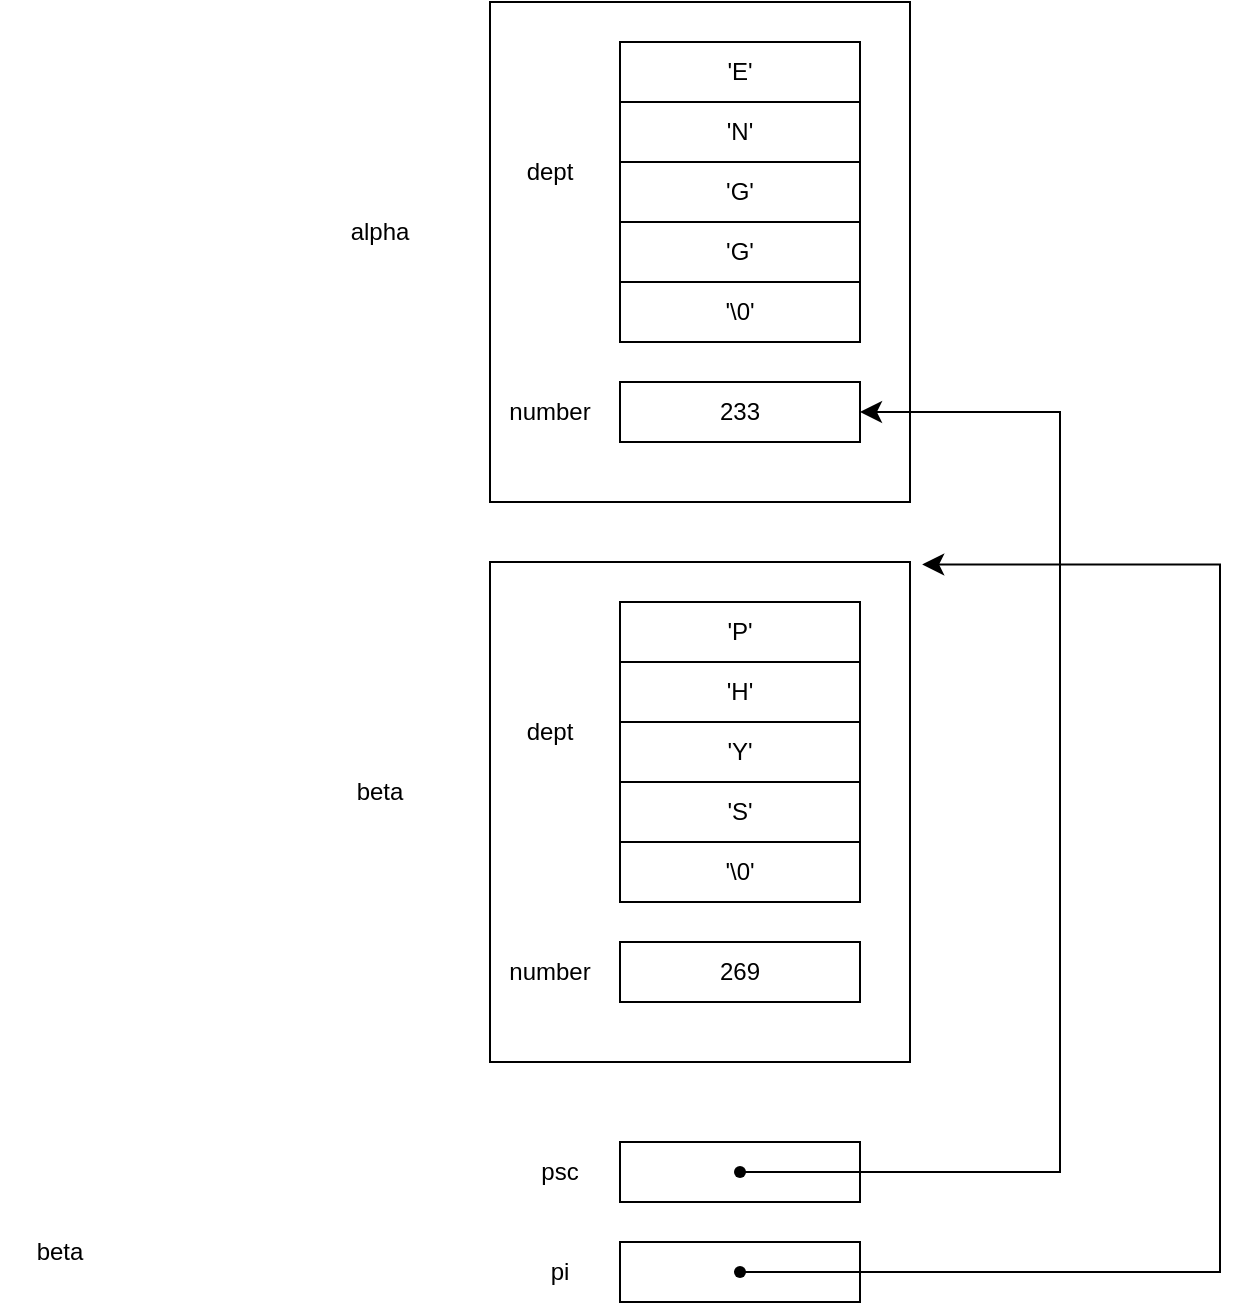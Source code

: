 <mxfile version="21.8.2" type="github" pages="3">
  <diagram name="Page-1" id="F2p8fYrMWb1UdvJwut0n">
    <mxGraphModel dx="1232" dy="1108" grid="1" gridSize="10" guides="1" tooltips="1" connect="1" arrows="1" fold="1" page="1" pageScale="1" pageWidth="850" pageHeight="1100" math="0" shadow="0">
      <root>
        <mxCell id="0" />
        <mxCell id="1" parent="0" />
        <mxCell id="q6ZKqkjNBES1WbZuZ3hi-1" value="" style="rounded=0;whiteSpace=wrap;html=1;" parent="1" vertex="1">
          <mxGeometry x="285" y="240" width="210" height="250" as="geometry" />
        </mxCell>
        <mxCell id="q6ZKqkjNBES1WbZuZ3hi-8" style="edgeStyle=orthogonalEdgeStyle;rounded=0;orthogonalLoop=1;jettySize=auto;html=1;exitX=0.5;exitY=1;exitDx=0;exitDy=0;" parent="1" source="q6ZKqkjNBES1WbZuZ3hi-1" target="q6ZKqkjNBES1WbZuZ3hi-1" edge="1">
          <mxGeometry relative="1" as="geometry" />
        </mxCell>
        <mxCell id="q6ZKqkjNBES1WbZuZ3hi-9" value="" style="rounded=0;whiteSpace=wrap;html=1;" parent="1" vertex="1">
          <mxGeometry x="350" y="260" width="120" height="30" as="geometry" />
        </mxCell>
        <mxCell id="q6ZKqkjNBES1WbZuZ3hi-10" value="" style="rounded=0;whiteSpace=wrap;html=1;" parent="1" vertex="1">
          <mxGeometry x="350" y="320" width="120" height="30" as="geometry" />
        </mxCell>
        <mxCell id="q6ZKqkjNBES1WbZuZ3hi-12" value="" style="rounded=0;whiteSpace=wrap;html=1;" parent="1" vertex="1">
          <mxGeometry x="350" y="290" width="120" height="30" as="geometry" />
        </mxCell>
        <mxCell id="q6ZKqkjNBES1WbZuZ3hi-13" value="" style="rounded=0;whiteSpace=wrap;html=1;" parent="1" vertex="1">
          <mxGeometry x="350" y="350" width="120" height="30" as="geometry" />
        </mxCell>
        <mxCell id="q6ZKqkjNBES1WbZuZ3hi-14" value="" style="rounded=0;whiteSpace=wrap;html=1;" parent="1" vertex="1">
          <mxGeometry x="350" y="380" width="120" height="30" as="geometry" />
        </mxCell>
        <mxCell id="q6ZKqkjNBES1WbZuZ3hi-16" value="&#39;E&#39;" style="text;html=1;strokeColor=none;fillColor=none;align=center;verticalAlign=middle;whiteSpace=wrap;rounded=0;" parent="1" vertex="1">
          <mxGeometry x="380" y="260" width="60" height="30" as="geometry" />
        </mxCell>
        <mxCell id="q6ZKqkjNBES1WbZuZ3hi-17" value="&#39;N&#39;" style="text;html=1;strokeColor=none;fillColor=none;align=center;verticalAlign=middle;whiteSpace=wrap;rounded=0;" parent="1" vertex="1">
          <mxGeometry x="380" y="290" width="60" height="30" as="geometry" />
        </mxCell>
        <mxCell id="q6ZKqkjNBES1WbZuZ3hi-18" value="&#39;G&#39;" style="text;html=1;strokeColor=none;fillColor=none;align=center;verticalAlign=middle;whiteSpace=wrap;rounded=0;" parent="1" vertex="1">
          <mxGeometry x="380" y="320" width="60" height="30" as="geometry" />
        </mxCell>
        <mxCell id="q6ZKqkjNBES1WbZuZ3hi-19" value="&#39;G&#39;" style="text;html=1;strokeColor=none;fillColor=none;align=center;verticalAlign=middle;whiteSpace=wrap;rounded=0;" parent="1" vertex="1">
          <mxGeometry x="380" y="350" width="60" height="30" as="geometry" />
        </mxCell>
        <mxCell id="q6ZKqkjNBES1WbZuZ3hi-20" value="&#39;\0&#39;" style="text;html=1;strokeColor=none;fillColor=none;align=center;verticalAlign=middle;whiteSpace=wrap;rounded=0;" parent="1" vertex="1">
          <mxGeometry x="380" y="380" width="60" height="30" as="geometry" />
        </mxCell>
        <mxCell id="q6ZKqkjNBES1WbZuZ3hi-21" value="dept" style="text;html=1;strokeColor=none;fillColor=none;align=center;verticalAlign=middle;whiteSpace=wrap;rounded=0;" parent="1" vertex="1">
          <mxGeometry x="285" y="310" width="60" height="30" as="geometry" />
        </mxCell>
        <mxCell id="q6ZKqkjNBES1WbZuZ3hi-22" value="" style="rounded=0;whiteSpace=wrap;html=1;" parent="1" vertex="1">
          <mxGeometry x="350" y="430" width="120" height="30" as="geometry" />
        </mxCell>
        <mxCell id="q6ZKqkjNBES1WbZuZ3hi-23" value="233" style="text;html=1;strokeColor=none;fillColor=none;align=center;verticalAlign=middle;whiteSpace=wrap;rounded=0;" parent="1" vertex="1">
          <mxGeometry x="380" y="430" width="60" height="30" as="geometry" />
        </mxCell>
        <mxCell id="q6ZKqkjNBES1WbZuZ3hi-24" value="number" style="text;html=1;strokeColor=none;fillColor=none;align=center;verticalAlign=middle;whiteSpace=wrap;rounded=0;" parent="1" vertex="1">
          <mxGeometry x="285" y="430" width="60" height="30" as="geometry" />
        </mxCell>
        <mxCell id="q6ZKqkjNBES1WbZuZ3hi-25" value="" style="rounded=0;whiteSpace=wrap;html=1;" parent="1" vertex="1">
          <mxGeometry x="285" y="520" width="210" height="250" as="geometry" />
        </mxCell>
        <mxCell id="q6ZKqkjNBES1WbZuZ3hi-26" style="edgeStyle=orthogonalEdgeStyle;rounded=0;orthogonalLoop=1;jettySize=auto;html=1;exitX=0.5;exitY=1;exitDx=0;exitDy=0;" parent="1" source="q6ZKqkjNBES1WbZuZ3hi-25" target="q6ZKqkjNBES1WbZuZ3hi-25" edge="1">
          <mxGeometry relative="1" as="geometry" />
        </mxCell>
        <mxCell id="q6ZKqkjNBES1WbZuZ3hi-27" value="" style="rounded=0;whiteSpace=wrap;html=1;" parent="1" vertex="1">
          <mxGeometry x="350" y="540" width="120" height="30" as="geometry" />
        </mxCell>
        <mxCell id="q6ZKqkjNBES1WbZuZ3hi-28" value="" style="rounded=0;whiteSpace=wrap;html=1;" parent="1" vertex="1">
          <mxGeometry x="350" y="600" width="120" height="30" as="geometry" />
        </mxCell>
        <mxCell id="q6ZKqkjNBES1WbZuZ3hi-29" value="" style="rounded=0;whiteSpace=wrap;html=1;" parent="1" vertex="1">
          <mxGeometry x="350" y="570" width="120" height="30" as="geometry" />
        </mxCell>
        <mxCell id="q6ZKqkjNBES1WbZuZ3hi-30" value="" style="rounded=0;whiteSpace=wrap;html=1;" parent="1" vertex="1">
          <mxGeometry x="350" y="630" width="120" height="30" as="geometry" />
        </mxCell>
        <mxCell id="q6ZKqkjNBES1WbZuZ3hi-31" value="" style="rounded=0;whiteSpace=wrap;html=1;" parent="1" vertex="1">
          <mxGeometry x="350" y="660" width="120" height="30" as="geometry" />
        </mxCell>
        <mxCell id="q6ZKqkjNBES1WbZuZ3hi-32" value="&#39;P&#39;" style="text;html=1;strokeColor=none;fillColor=none;align=center;verticalAlign=middle;whiteSpace=wrap;rounded=0;" parent="1" vertex="1">
          <mxGeometry x="380" y="540" width="60" height="30" as="geometry" />
        </mxCell>
        <mxCell id="q6ZKqkjNBES1WbZuZ3hi-33" value="&#39;H&#39;" style="text;html=1;strokeColor=none;fillColor=none;align=center;verticalAlign=middle;whiteSpace=wrap;rounded=0;" parent="1" vertex="1">
          <mxGeometry x="380" y="570" width="60" height="30" as="geometry" />
        </mxCell>
        <mxCell id="q6ZKqkjNBES1WbZuZ3hi-34" value="&#39;Y&#39;" style="text;html=1;strokeColor=none;fillColor=none;align=center;verticalAlign=middle;whiteSpace=wrap;rounded=0;" parent="1" vertex="1">
          <mxGeometry x="380" y="600" width="60" height="30" as="geometry" />
        </mxCell>
        <mxCell id="q6ZKqkjNBES1WbZuZ3hi-35" value="&#39;S&#39;" style="text;html=1;strokeColor=none;fillColor=none;align=center;verticalAlign=middle;whiteSpace=wrap;rounded=0;" parent="1" vertex="1">
          <mxGeometry x="380" y="630" width="60" height="30" as="geometry" />
        </mxCell>
        <mxCell id="q6ZKqkjNBES1WbZuZ3hi-36" value="&#39;\0&#39;" style="text;html=1;strokeColor=none;fillColor=none;align=center;verticalAlign=middle;whiteSpace=wrap;rounded=0;" parent="1" vertex="1">
          <mxGeometry x="380" y="660" width="60" height="30" as="geometry" />
        </mxCell>
        <mxCell id="q6ZKqkjNBES1WbZuZ3hi-37" value="dept" style="text;html=1;strokeColor=none;fillColor=none;align=center;verticalAlign=middle;whiteSpace=wrap;rounded=0;" parent="1" vertex="1">
          <mxGeometry x="285" y="590" width="60" height="30" as="geometry" />
        </mxCell>
        <mxCell id="q6ZKqkjNBES1WbZuZ3hi-38" value="" style="rounded=0;whiteSpace=wrap;html=1;" parent="1" vertex="1">
          <mxGeometry x="350" y="710" width="120" height="30" as="geometry" />
        </mxCell>
        <mxCell id="q6ZKqkjNBES1WbZuZ3hi-39" value="269" style="text;html=1;strokeColor=none;fillColor=none;align=center;verticalAlign=middle;whiteSpace=wrap;rounded=0;" parent="1" vertex="1">
          <mxGeometry x="380" y="710" width="60" height="30" as="geometry" />
        </mxCell>
        <mxCell id="q6ZKqkjNBES1WbZuZ3hi-40" value="number" style="text;html=1;strokeColor=none;fillColor=none;align=center;verticalAlign=middle;whiteSpace=wrap;rounded=0;" parent="1" vertex="1">
          <mxGeometry x="285" y="710" width="60" height="30" as="geometry" />
        </mxCell>
        <mxCell id="q6ZKqkjNBES1WbZuZ3hi-43" value="alpha" style="text;html=1;strokeColor=none;fillColor=none;align=center;verticalAlign=middle;whiteSpace=wrap;rounded=0;" parent="1" vertex="1">
          <mxGeometry x="200" y="340" width="60" height="30" as="geometry" />
        </mxCell>
        <mxCell id="q6ZKqkjNBES1WbZuZ3hi-44" value="beta" style="text;html=1;strokeColor=none;fillColor=none;align=center;verticalAlign=middle;whiteSpace=wrap;rounded=0;" parent="1" vertex="1">
          <mxGeometry x="200" y="620" width="60" height="30" as="geometry" />
        </mxCell>
        <mxCell id="q6ZKqkjNBES1WbZuZ3hi-46" value="beta" style="text;html=1;strokeColor=none;fillColor=none;align=center;verticalAlign=middle;whiteSpace=wrap;rounded=0;" parent="1" vertex="1">
          <mxGeometry x="40" y="850" width="60" height="30" as="geometry" />
        </mxCell>
        <mxCell id="q6ZKqkjNBES1WbZuZ3hi-47" value="" style="rounded=0;whiteSpace=wrap;html=1;" parent="1" vertex="1">
          <mxGeometry x="350" y="810" width="120" height="30" as="geometry" />
        </mxCell>
        <mxCell id="q6ZKqkjNBES1WbZuZ3hi-48" value="" style="rounded=0;whiteSpace=wrap;html=1;" parent="1" vertex="1">
          <mxGeometry x="350" y="860" width="120" height="30" as="geometry" />
        </mxCell>
        <mxCell id="q6ZKqkjNBES1WbZuZ3hi-49" value="psc" style="text;html=1;strokeColor=none;fillColor=none;align=center;verticalAlign=middle;whiteSpace=wrap;rounded=0;" parent="1" vertex="1">
          <mxGeometry x="290" y="810" width="60" height="30" as="geometry" />
        </mxCell>
        <mxCell id="q6ZKqkjNBES1WbZuZ3hi-50" value="pi" style="text;html=1;strokeColor=none;fillColor=none;align=center;verticalAlign=middle;whiteSpace=wrap;rounded=0;" parent="1" vertex="1">
          <mxGeometry x="290" y="860" width="60" height="30" as="geometry" />
        </mxCell>
        <mxCell id="q6ZKqkjNBES1WbZuZ3hi-51" value="" style="shape=waypoint;sketch=0;fillStyle=solid;size=6;pointerEvents=1;points=[];fillColor=none;resizable=0;rotatable=0;perimeter=centerPerimeter;snapToPoint=1;" parent="1" vertex="1">
          <mxGeometry x="400" y="815" width="20" height="20" as="geometry" />
        </mxCell>
        <mxCell id="q6ZKqkjNBES1WbZuZ3hi-52" value="" style="shape=waypoint;sketch=0;fillStyle=solid;size=6;pointerEvents=1;points=[];fillColor=none;resizable=0;rotatable=0;perimeter=centerPerimeter;snapToPoint=1;" parent="1" vertex="1">
          <mxGeometry x="400" y="865" width="20" height="20" as="geometry" />
        </mxCell>
        <mxCell id="q6ZKqkjNBES1WbZuZ3hi-54" value="" style="edgeStyle=elbowEdgeStyle;elbow=horizontal;endArrow=classic;html=1;curved=0;rounded=0;endSize=8;startSize=8;entryX=1;entryY=0.5;entryDx=0;entryDy=0;" parent="1" source="q6ZKqkjNBES1WbZuZ3hi-51" target="q6ZKqkjNBES1WbZuZ3hi-22" edge="1">
          <mxGeometry width="50" height="50" relative="1" as="geometry">
            <mxPoint x="460" y="830" as="sourcePoint" />
            <mxPoint x="510" y="780" as="targetPoint" />
            <Array as="points">
              <mxPoint x="570" y="590" />
            </Array>
          </mxGeometry>
        </mxCell>
        <mxCell id="q6ZKqkjNBES1WbZuZ3hi-55" value="" style="edgeStyle=elbowEdgeStyle;elbow=horizontal;endArrow=classic;html=1;curved=0;rounded=0;endSize=8;startSize=8;entryX=1.029;entryY=0.005;entryDx=0;entryDy=0;exitX=0.642;exitY=0.808;exitDx=0;exitDy=0;exitPerimeter=0;entryPerimeter=0;" parent="1" source="q6ZKqkjNBES1WbZuZ3hi-52" target="q6ZKqkjNBES1WbZuZ3hi-25" edge="1">
          <mxGeometry width="50" height="50" relative="1" as="geometry">
            <mxPoint x="490" y="910" as="sourcePoint" />
            <mxPoint x="550" y="530" as="targetPoint" />
            <Array as="points">
              <mxPoint x="650" y="675" />
            </Array>
          </mxGeometry>
        </mxCell>
      </root>
    </mxGraphModel>
  </diagram>
  <diagram id="fkV9GIBILPhg6Py3zCkH" name="Page-2">
    <mxGraphModel dx="913" dy="1921" grid="1" gridSize="10" guides="1" tooltips="1" connect="1" arrows="1" fold="1" page="1" pageScale="1" pageWidth="850" pageHeight="1100" math="0" shadow="0">
      <root>
        <mxCell id="0" />
        <mxCell id="1" parent="0" />
        <mxCell id="Z-hSByVWS7bKOltSFPJ0-1" value="" style="rounded=0;whiteSpace=wrap;html=1;" vertex="1" parent="1">
          <mxGeometry x="285" y="240" width="210" height="250" as="geometry" />
        </mxCell>
        <mxCell id="Z-hSByVWS7bKOltSFPJ0-2" style="edgeStyle=orthogonalEdgeStyle;rounded=0;orthogonalLoop=1;jettySize=auto;html=1;exitX=0.5;exitY=1;exitDx=0;exitDy=0;" edge="1" parent="1" source="Z-hSByVWS7bKOltSFPJ0-1" target="Z-hSByVWS7bKOltSFPJ0-1">
          <mxGeometry relative="1" as="geometry" />
        </mxCell>
        <mxCell id="Z-hSByVWS7bKOltSFPJ0-3" value="" style="rounded=0;whiteSpace=wrap;html=1;" vertex="1" parent="1">
          <mxGeometry x="350" y="260" width="120" height="30" as="geometry" />
        </mxCell>
        <mxCell id="Z-hSByVWS7bKOltSFPJ0-4" value="" style="rounded=0;whiteSpace=wrap;html=1;" vertex="1" parent="1">
          <mxGeometry x="350" y="320" width="120" height="30" as="geometry" />
        </mxCell>
        <mxCell id="Z-hSByVWS7bKOltSFPJ0-5" value="" style="rounded=0;whiteSpace=wrap;html=1;" vertex="1" parent="1">
          <mxGeometry x="350" y="290" width="120" height="30" as="geometry" />
        </mxCell>
        <mxCell id="Z-hSByVWS7bKOltSFPJ0-6" value="" style="rounded=0;whiteSpace=wrap;html=1;" vertex="1" parent="1">
          <mxGeometry x="350" y="350" width="120" height="30" as="geometry" />
        </mxCell>
        <mxCell id="Z-hSByVWS7bKOltSFPJ0-7" value="" style="rounded=0;whiteSpace=wrap;html=1;" vertex="1" parent="1">
          <mxGeometry x="350" y="380" width="120" height="30" as="geometry" />
        </mxCell>
        <mxCell id="Z-hSByVWS7bKOltSFPJ0-8" value="&#39;E&#39;" style="text;html=1;strokeColor=none;fillColor=none;align=center;verticalAlign=middle;whiteSpace=wrap;rounded=0;" vertex="1" parent="1">
          <mxGeometry x="380" y="260" width="60" height="30" as="geometry" />
        </mxCell>
        <mxCell id="Z-hSByVWS7bKOltSFPJ0-9" value="&#39;N&#39;" style="text;html=1;strokeColor=none;fillColor=none;align=center;verticalAlign=middle;whiteSpace=wrap;rounded=0;" vertex="1" parent="1">
          <mxGeometry x="380" y="290" width="60" height="30" as="geometry" />
        </mxCell>
        <mxCell id="Z-hSByVWS7bKOltSFPJ0-10" value="&#39;G&#39;" style="text;html=1;strokeColor=none;fillColor=none;align=center;verticalAlign=middle;whiteSpace=wrap;rounded=0;" vertex="1" parent="1">
          <mxGeometry x="380" y="320" width="60" height="30" as="geometry" />
        </mxCell>
        <mxCell id="Z-hSByVWS7bKOltSFPJ0-11" value="&#39;G&#39;" style="text;html=1;strokeColor=none;fillColor=none;align=center;verticalAlign=middle;whiteSpace=wrap;rounded=0;" vertex="1" parent="1">
          <mxGeometry x="380" y="350" width="60" height="30" as="geometry" />
        </mxCell>
        <mxCell id="Z-hSByVWS7bKOltSFPJ0-12" value="&#39;\0&#39;" style="text;html=1;strokeColor=none;fillColor=none;align=center;verticalAlign=middle;whiteSpace=wrap;rounded=0;" vertex="1" parent="1">
          <mxGeometry x="380" y="380" width="60" height="30" as="geometry" />
        </mxCell>
        <mxCell id="Z-hSByVWS7bKOltSFPJ0-13" value="dept" style="text;html=1;strokeColor=none;fillColor=none;align=center;verticalAlign=middle;whiteSpace=wrap;rounded=0;" vertex="1" parent="1">
          <mxGeometry x="285" y="310" width="60" height="30" as="geometry" />
        </mxCell>
        <mxCell id="Z-hSByVWS7bKOltSFPJ0-14" value="" style="rounded=0;whiteSpace=wrap;html=1;" vertex="1" parent="1">
          <mxGeometry x="350" y="430" width="120" height="30" as="geometry" />
        </mxCell>
        <mxCell id="Z-hSByVWS7bKOltSFPJ0-15" value="233" style="text;html=1;strokeColor=none;fillColor=none;align=center;verticalAlign=middle;whiteSpace=wrap;rounded=0;" vertex="1" parent="1">
          <mxGeometry x="380" y="430" width="60" height="30" as="geometry" />
        </mxCell>
        <mxCell id="Z-hSByVWS7bKOltSFPJ0-16" value="number" style="text;html=1;strokeColor=none;fillColor=none;align=center;verticalAlign=middle;whiteSpace=wrap;rounded=0;" vertex="1" parent="1">
          <mxGeometry x="285" y="430" width="60" height="30" as="geometry" />
        </mxCell>
        <mxCell id="Z-hSByVWS7bKOltSFPJ0-17" value="" style="rounded=0;whiteSpace=wrap;html=1;" vertex="1" parent="1">
          <mxGeometry x="285" y="520" width="210" height="250" as="geometry" />
        </mxCell>
        <mxCell id="Z-hSByVWS7bKOltSFPJ0-18" style="edgeStyle=orthogonalEdgeStyle;rounded=0;orthogonalLoop=1;jettySize=auto;html=1;exitX=0.5;exitY=1;exitDx=0;exitDy=0;" edge="1" parent="1" source="Z-hSByVWS7bKOltSFPJ0-17" target="Z-hSByVWS7bKOltSFPJ0-17">
          <mxGeometry relative="1" as="geometry" />
        </mxCell>
        <mxCell id="Z-hSByVWS7bKOltSFPJ0-19" value="" style="rounded=0;whiteSpace=wrap;html=1;" vertex="1" parent="1">
          <mxGeometry x="350" y="540" width="120" height="30" as="geometry" />
        </mxCell>
        <mxCell id="Z-hSByVWS7bKOltSFPJ0-20" value="" style="rounded=0;whiteSpace=wrap;html=1;" vertex="1" parent="1">
          <mxGeometry x="350" y="600" width="120" height="30" as="geometry" />
        </mxCell>
        <mxCell id="Z-hSByVWS7bKOltSFPJ0-21" value="" style="rounded=0;whiteSpace=wrap;html=1;" vertex="1" parent="1">
          <mxGeometry x="350" y="570" width="120" height="30" as="geometry" />
        </mxCell>
        <mxCell id="Z-hSByVWS7bKOltSFPJ0-22" value="" style="rounded=0;whiteSpace=wrap;html=1;" vertex="1" parent="1">
          <mxGeometry x="350" y="630" width="120" height="30" as="geometry" />
        </mxCell>
        <mxCell id="Z-hSByVWS7bKOltSFPJ0-23" value="" style="rounded=0;whiteSpace=wrap;html=1;" vertex="1" parent="1">
          <mxGeometry x="350" y="660" width="120" height="30" as="geometry" />
        </mxCell>
        <mxCell id="Z-hSByVWS7bKOltSFPJ0-24" value="&#39;P&#39;" style="text;html=1;strokeColor=none;fillColor=none;align=center;verticalAlign=middle;whiteSpace=wrap;rounded=0;" vertex="1" parent="1">
          <mxGeometry x="380" y="540" width="60" height="30" as="geometry" />
        </mxCell>
        <mxCell id="Z-hSByVWS7bKOltSFPJ0-25" value="&#39;H&#39;" style="text;html=1;strokeColor=none;fillColor=none;align=center;verticalAlign=middle;whiteSpace=wrap;rounded=0;" vertex="1" parent="1">
          <mxGeometry x="380" y="570" width="60" height="30" as="geometry" />
        </mxCell>
        <mxCell id="Z-hSByVWS7bKOltSFPJ0-26" value="&#39;Y&#39;" style="text;html=1;strokeColor=none;fillColor=none;align=center;verticalAlign=middle;whiteSpace=wrap;rounded=0;" vertex="1" parent="1">
          <mxGeometry x="380" y="600" width="60" height="30" as="geometry" />
        </mxCell>
        <mxCell id="Z-hSByVWS7bKOltSFPJ0-27" value="&#39;S&#39;" style="text;html=1;strokeColor=none;fillColor=none;align=center;verticalAlign=middle;whiteSpace=wrap;rounded=0;" vertex="1" parent="1">
          <mxGeometry x="380" y="630" width="60" height="30" as="geometry" />
        </mxCell>
        <mxCell id="Z-hSByVWS7bKOltSFPJ0-28" value="&#39;\0&#39;" style="text;html=1;strokeColor=none;fillColor=none;align=center;verticalAlign=middle;whiteSpace=wrap;rounded=0;" vertex="1" parent="1">
          <mxGeometry x="380" y="660" width="60" height="30" as="geometry" />
        </mxCell>
        <mxCell id="Z-hSByVWS7bKOltSFPJ0-29" value="dept" style="text;html=1;strokeColor=none;fillColor=none;align=center;verticalAlign=middle;whiteSpace=wrap;rounded=0;" vertex="1" parent="1">
          <mxGeometry x="285" y="590" width="60" height="30" as="geometry" />
        </mxCell>
        <mxCell id="Z-hSByVWS7bKOltSFPJ0-30" value="" style="rounded=0;whiteSpace=wrap;html=1;" vertex="1" parent="1">
          <mxGeometry x="350" y="710" width="120" height="30" as="geometry" />
        </mxCell>
        <mxCell id="Z-hSByVWS7bKOltSFPJ0-31" value="269" style="text;html=1;strokeColor=none;fillColor=none;align=center;verticalAlign=middle;whiteSpace=wrap;rounded=0;" vertex="1" parent="1">
          <mxGeometry x="380" y="710" width="60" height="30" as="geometry" />
        </mxCell>
        <mxCell id="Z-hSByVWS7bKOltSFPJ0-32" value="number" style="text;html=1;strokeColor=none;fillColor=none;align=center;verticalAlign=middle;whiteSpace=wrap;rounded=0;" vertex="1" parent="1">
          <mxGeometry x="285" y="710" width="60" height="30" as="geometry" />
        </mxCell>
        <mxCell id="Z-hSByVWS7bKOltSFPJ0-33" value="alpha" style="text;html=1;strokeColor=none;fillColor=none;align=center;verticalAlign=middle;whiteSpace=wrap;rounded=0;" vertex="1" parent="1">
          <mxGeometry x="200" y="340" width="60" height="30" as="geometry" />
        </mxCell>
        <mxCell id="Z-hSByVWS7bKOltSFPJ0-34" value="beta" style="text;html=1;strokeColor=none;fillColor=none;align=center;verticalAlign=middle;whiteSpace=wrap;rounded=0;" vertex="1" parent="1">
          <mxGeometry x="200" y="620" width="60" height="30" as="geometry" />
        </mxCell>
        <mxCell id="Z-hSByVWS7bKOltSFPJ0-35" value="beta" style="text;html=1;strokeColor=none;fillColor=none;align=center;verticalAlign=middle;whiteSpace=wrap;rounded=0;" vertex="1" parent="1">
          <mxGeometry x="40" y="850" width="60" height="30" as="geometry" />
        </mxCell>
        <mxCell id="Z-hSByVWS7bKOltSFPJ0-36" value="" style="rounded=0;whiteSpace=wrap;html=1;" vertex="1" parent="1">
          <mxGeometry x="350" y="810" width="120" height="30" as="geometry" />
        </mxCell>
        <mxCell id="Z-hSByVWS7bKOltSFPJ0-37" value="" style="rounded=0;whiteSpace=wrap;html=1;" vertex="1" parent="1">
          <mxGeometry x="350" y="860" width="120" height="30" as="geometry" />
        </mxCell>
        <mxCell id="Z-hSByVWS7bKOltSFPJ0-38" value="psc" style="text;html=1;strokeColor=none;fillColor=none;align=center;verticalAlign=middle;whiteSpace=wrap;rounded=0;" vertex="1" parent="1">
          <mxGeometry x="290" y="810" width="60" height="30" as="geometry" />
        </mxCell>
        <mxCell id="Z-hSByVWS7bKOltSFPJ0-39" value="pi" style="text;html=1;strokeColor=none;fillColor=none;align=center;verticalAlign=middle;whiteSpace=wrap;rounded=0;" vertex="1" parent="1">
          <mxGeometry x="290" y="860" width="60" height="30" as="geometry" />
        </mxCell>
        <mxCell id="Z-hSByVWS7bKOltSFPJ0-40" value="" style="shape=waypoint;sketch=0;fillStyle=solid;size=6;pointerEvents=1;points=[];fillColor=none;resizable=0;rotatable=0;perimeter=centerPerimeter;snapToPoint=1;" vertex="1" parent="1">
          <mxGeometry x="400" y="815" width="20" height="20" as="geometry" />
        </mxCell>
        <mxCell id="Z-hSByVWS7bKOltSFPJ0-41" value="" style="shape=waypoint;sketch=0;fillStyle=solid;size=6;pointerEvents=1;points=[];fillColor=none;resizable=0;rotatable=0;perimeter=centerPerimeter;snapToPoint=1;" vertex="1" parent="1">
          <mxGeometry x="400" y="865" width="20" height="20" as="geometry" />
        </mxCell>
        <mxCell id="Z-hSByVWS7bKOltSFPJ0-42" value="" style="edgeStyle=elbowEdgeStyle;elbow=horizontal;endArrow=classic;html=1;curved=0;rounded=0;endSize=8;startSize=8;entryX=1;entryY=0.5;entryDx=0;entryDy=0;" edge="1" parent="1" source="Z-hSByVWS7bKOltSFPJ0-40" target="Z-hSByVWS7bKOltSFPJ0-14">
          <mxGeometry width="50" height="50" relative="1" as="geometry">
            <mxPoint x="460" y="830" as="sourcePoint" />
            <mxPoint x="510" y="780" as="targetPoint" />
            <Array as="points">
              <mxPoint x="570" y="590" />
            </Array>
          </mxGeometry>
        </mxCell>
        <mxCell id="Z-hSByVWS7bKOltSFPJ0-43" value="" style="edgeStyle=elbowEdgeStyle;elbow=horizontal;endArrow=classic;html=1;curved=0;rounded=0;endSize=8;startSize=8;entryX=1.029;entryY=0.005;entryDx=0;entryDy=0;exitX=0.642;exitY=0.808;exitDx=0;exitDy=0;exitPerimeter=0;entryPerimeter=0;" edge="1" parent="1" source="Z-hSByVWS7bKOltSFPJ0-41" target="Z-hSByVWS7bKOltSFPJ0-17">
          <mxGeometry width="50" height="50" relative="1" as="geometry">
            <mxPoint x="490" y="910" as="sourcePoint" />
            <mxPoint x="550" y="530" as="targetPoint" />
            <Array as="points">
              <mxPoint x="650" y="675" />
            </Array>
          </mxGeometry>
        </mxCell>
        <mxCell id="Z-hSByVWS7bKOltSFPJ0-44" value="" style="rounded=0;whiteSpace=wrap;html=1;" vertex="1" parent="1">
          <mxGeometry x="220" y="-290" width="275" height="490" as="geometry" />
        </mxCell>
        <mxCell id="Z-hSByVWS7bKOltSFPJ0-45" style="edgeStyle=orthogonalEdgeStyle;rounded=0;orthogonalLoop=1;jettySize=auto;html=1;exitX=0.5;exitY=1;exitDx=0;exitDy=0;" edge="1" parent="1" source="Z-hSByVWS7bKOltSFPJ0-44" target="Z-hSByVWS7bKOltSFPJ0-44">
          <mxGeometry relative="1" as="geometry" />
        </mxCell>
        <mxCell id="Z-hSByVWS7bKOltSFPJ0-66" value="" style="line;strokeWidth=2;html=1;" vertex="1" parent="1">
          <mxGeometry x="220" y="140" width="280" height="10" as="geometry" />
        </mxCell>
        <mxCell id="Z-hSByVWS7bKOltSFPJ0-68" value="No Args" style="text;html=1;strokeColor=none;fillColor=none;align=center;verticalAlign=middle;whiteSpace=wrap;rounded=0;" vertex="1" parent="1">
          <mxGeometry x="327.5" y="160" width="60" height="30" as="geometry" />
        </mxCell>
        <mxCell id="Z-hSByVWS7bKOltSFPJ0-69" value="" style="rounded=0;whiteSpace=wrap;html=1;" vertex="1" parent="1">
          <mxGeometry x="300" y="-250" width="180" height="250" as="geometry" />
        </mxCell>
        <mxCell id="Z-hSByVWS7bKOltSFPJ0-70" style="edgeStyle=orthogonalEdgeStyle;rounded=0;orthogonalLoop=1;jettySize=auto;html=1;exitX=0.5;exitY=1;exitDx=0;exitDy=0;" edge="1" parent="1" source="Z-hSByVWS7bKOltSFPJ0-69" target="Z-hSByVWS7bKOltSFPJ0-69">
          <mxGeometry relative="1" as="geometry" />
        </mxCell>
        <mxCell id="Z-hSByVWS7bKOltSFPJ0-71" value="" style="rounded=0;whiteSpace=wrap;html=1;" vertex="1" parent="1">
          <mxGeometry x="350" y="-230" width="120" height="30" as="geometry" />
        </mxCell>
        <mxCell id="Z-hSByVWS7bKOltSFPJ0-72" value="" style="rounded=0;whiteSpace=wrap;html=1;" vertex="1" parent="1">
          <mxGeometry x="350" y="-170" width="120" height="30" as="geometry" />
        </mxCell>
        <mxCell id="Z-hSByVWS7bKOltSFPJ0-73" value="" style="rounded=0;whiteSpace=wrap;html=1;" vertex="1" parent="1">
          <mxGeometry x="350" y="-200" width="120" height="30" as="geometry" />
        </mxCell>
        <mxCell id="Z-hSByVWS7bKOltSFPJ0-74" value="" style="rounded=0;whiteSpace=wrap;html=1;" vertex="1" parent="1">
          <mxGeometry x="350" y="-140" width="120" height="30" as="geometry" />
        </mxCell>
        <mxCell id="Z-hSByVWS7bKOltSFPJ0-75" value="" style="rounded=0;whiteSpace=wrap;html=1;" vertex="1" parent="1">
          <mxGeometry x="350" y="-110" width="120" height="30" as="geometry" />
        </mxCell>
        <mxCell id="Z-hSByVWS7bKOltSFPJ0-76" value="&#39;E&#39;" style="text;html=1;strokeColor=none;fillColor=none;align=center;verticalAlign=middle;whiteSpace=wrap;rounded=0;" vertex="1" parent="1">
          <mxGeometry x="380" y="-230" width="60" height="30" as="geometry" />
        </mxCell>
        <mxCell id="Z-hSByVWS7bKOltSFPJ0-77" value="&#39;N&#39;" style="text;html=1;strokeColor=none;fillColor=none;align=center;verticalAlign=middle;whiteSpace=wrap;rounded=0;" vertex="1" parent="1">
          <mxGeometry x="380" y="-200" width="60" height="30" as="geometry" />
        </mxCell>
        <mxCell id="Z-hSByVWS7bKOltSFPJ0-78" value="&#39;C&#39;" style="text;html=1;strokeColor=none;fillColor=none;align=center;verticalAlign=middle;whiteSpace=wrap;rounded=0;" vertex="1" parent="1">
          <mxGeometry x="380" y="-170" width="60" height="30" as="geometry" />
        </mxCell>
        <mxCell id="Z-hSByVWS7bKOltSFPJ0-79" value="&#39;M&#39;" style="text;html=1;strokeColor=none;fillColor=none;align=center;verticalAlign=middle;whiteSpace=wrap;rounded=0;" vertex="1" parent="1">
          <mxGeometry x="380" y="-140" width="60" height="30" as="geometry" />
        </mxCell>
        <mxCell id="Z-hSByVWS7bKOltSFPJ0-80" value="&#39;\0&#39;" style="text;html=1;strokeColor=none;fillColor=none;align=center;verticalAlign=middle;whiteSpace=wrap;rounded=0;" vertex="1" parent="1">
          <mxGeometry x="380" y="-110" width="60" height="30" as="geometry" />
        </mxCell>
        <mxCell id="Z-hSByVWS7bKOltSFPJ0-81" value="dept" style="text;html=1;strokeColor=none;fillColor=none;align=center;verticalAlign=middle;whiteSpace=wrap;rounded=0;" vertex="1" parent="1">
          <mxGeometry x="297" y="-180" width="60" height="30" as="geometry" />
        </mxCell>
        <mxCell id="Z-hSByVWS7bKOltSFPJ0-82" value="" style="rounded=0;whiteSpace=wrap;html=1;" vertex="1" parent="1">
          <mxGeometry x="350" y="-60" width="120" height="30" as="geometry" />
        </mxCell>
        <mxCell id="Z-hSByVWS7bKOltSFPJ0-84" value="number" style="text;html=1;strokeColor=none;fillColor=none;align=center;verticalAlign=middle;whiteSpace=wrap;rounded=0;" vertex="1" parent="1">
          <mxGeometry x="294" y="-60" width="60" height="30" as="geometry" />
        </mxCell>
        <mxCell id="Z-hSByVWS7bKOltSFPJ0-86" value="??" style="text;html=1;strokeColor=none;fillColor=none;align=center;verticalAlign=middle;whiteSpace=wrap;rounded=0;" vertex="1" parent="1">
          <mxGeometry x="380" y="-60" width="60" height="30" as="geometry" />
        </mxCell>
        <mxCell id="Z-hSByVWS7bKOltSFPJ0-87" value="result" style="text;html=1;strokeColor=none;fillColor=none;align=center;verticalAlign=middle;whiteSpace=wrap;rounded=0;" vertex="1" parent="1">
          <mxGeometry x="230" y="-150" width="60" height="30" as="geometry" />
        </mxCell>
        <mxCell id="Z-hSByVWS7bKOltSFPJ0-88" value="func1" style="text;html=1;strokeColor=none;fillColor=none;align=center;verticalAlign=middle;whiteSpace=wrap;rounded=0;" vertex="1" parent="1">
          <mxGeometry x="130" y="-110" width="60" height="30" as="geometry" />
        </mxCell>
      </root>
    </mxGraphModel>
  </diagram>
  <diagram id="MzLZ-ZhoiEDMwxVkKI_t" name="Page-3">
    <mxGraphModel dx="1232" dy="2208" grid="1" gridSize="10" guides="1" tooltips="1" connect="1" arrows="1" fold="1" page="1" pageScale="1" pageWidth="850" pageHeight="1100" math="0" shadow="0">
      <root>
        <mxCell id="0" />
        <mxCell id="1" parent="0" />
        <mxCell id="A1YP4rXGHSTzzGrMQedD-1" value="" style="rounded=0;whiteSpace=wrap;html=1;" parent="1" vertex="1">
          <mxGeometry x="350" y="-940" width="275" height="490" as="geometry" />
        </mxCell>
        <mxCell id="A1YP4rXGHSTzzGrMQedD-2" style="edgeStyle=orthogonalEdgeStyle;rounded=0;orthogonalLoop=1;jettySize=auto;html=1;exitX=0.5;exitY=1;exitDx=0;exitDy=0;" parent="1" source="A1YP4rXGHSTzzGrMQedD-1" target="A1YP4rXGHSTzzGrMQedD-1" edge="1">
          <mxGeometry relative="1" as="geometry" />
        </mxCell>
        <mxCell id="A1YP4rXGHSTzzGrMQedD-3" value="" style="line;strokeWidth=2;html=1;" parent="1" vertex="1">
          <mxGeometry x="350" y="-510" width="280" height="10" as="geometry" />
        </mxCell>
        <mxCell id="A1YP4rXGHSTzzGrMQedD-4" value="No Args" style="text;html=1;strokeColor=none;fillColor=none;align=center;verticalAlign=middle;whiteSpace=wrap;rounded=0;" parent="1" vertex="1">
          <mxGeometry x="457.5" y="-490" width="60" height="30" as="geometry" />
        </mxCell>
        <mxCell id="A1YP4rXGHSTzzGrMQedD-6" style="edgeStyle=orthogonalEdgeStyle;rounded=0;orthogonalLoop=1;jettySize=auto;html=1;exitX=0.5;exitY=1;exitDx=0;exitDy=0;" parent="1" edge="1">
          <mxGeometry relative="1" as="geometry">
            <mxPoint x="520" y="-650" as="sourcePoint" />
            <mxPoint x="520" y="-650" as="targetPoint" />
          </mxGeometry>
        </mxCell>
        <mxCell id="A1YP4rXGHSTzzGrMQedD-7" value="" style="rounded=0;whiteSpace=wrap;html=1;" parent="1" vertex="1">
          <mxGeometry x="480" y="-880" width="120" height="30" as="geometry" />
        </mxCell>
        <mxCell id="A1YP4rXGHSTzzGrMQedD-8" value="" style="rounded=0;whiteSpace=wrap;html=1;" parent="1" vertex="1">
          <mxGeometry x="480" y="-820" width="120" height="30" as="geometry" />
        </mxCell>
        <mxCell id="A1YP4rXGHSTzzGrMQedD-9" value="" style="rounded=0;whiteSpace=wrap;html=1;" parent="1" vertex="1">
          <mxGeometry x="480" y="-850" width="120" height="30" as="geometry" />
        </mxCell>
        <mxCell id="A1YP4rXGHSTzzGrMQedD-10" value="" style="rounded=0;whiteSpace=wrap;html=1;" parent="1" vertex="1">
          <mxGeometry x="480" y="-790" width="120" height="30" as="geometry" />
        </mxCell>
        <mxCell id="A1YP4rXGHSTzzGrMQedD-12" value="2.3" style="text;html=1;strokeColor=none;fillColor=none;align=center;verticalAlign=middle;whiteSpace=wrap;rounded=0;" parent="1" vertex="1">
          <mxGeometry x="510" y="-880" width="60" height="30" as="geometry" />
        </mxCell>
        <mxCell id="A1YP4rXGHSTzzGrMQedD-13" value="1.2" style="text;html=1;strokeColor=none;fillColor=none;align=center;verticalAlign=middle;whiteSpace=wrap;rounded=0;" parent="1" vertex="1">
          <mxGeometry x="510" y="-850" width="60" height="30" as="geometry" />
        </mxCell>
        <mxCell id="A1YP4rXGHSTzzGrMQedD-14" value="2.0" style="text;html=1;strokeColor=none;fillColor=none;align=center;verticalAlign=middle;whiteSpace=wrap;rounded=0;" parent="1" vertex="1">
          <mxGeometry x="510" y="-820" width="60" height="30" as="geometry" />
        </mxCell>
        <mxCell id="A1YP4rXGHSTzzGrMQedD-15" value="4.0" style="text;html=1;strokeColor=none;fillColor=none;align=center;verticalAlign=middle;whiteSpace=wrap;rounded=0;" parent="1" vertex="1">
          <mxGeometry x="510" y="-790" width="60" height="30" as="geometry" />
        </mxCell>
        <mxCell id="A1YP4rXGHSTzzGrMQedD-17" value="y" style="text;html=1;strokeColor=none;fillColor=none;align=center;verticalAlign=middle;whiteSpace=wrap;rounded=0;" parent="1" vertex="1">
          <mxGeometry x="427" y="-830" width="60" height="30" as="geometry" />
        </mxCell>
        <mxCell id="A1YP4rXGHSTzzGrMQedD-18" value="" style="rounded=0;whiteSpace=wrap;html=1;" parent="1" vertex="1">
          <mxGeometry x="480" y="-610" width="120" height="30" as="geometry" />
        </mxCell>
        <mxCell id="A1YP4rXGHSTzzGrMQedD-19" value="sum" style="text;html=1;strokeColor=none;fillColor=none;align=center;verticalAlign=middle;whiteSpace=wrap;rounded=0;" parent="1" vertex="1">
          <mxGeometry x="424" y="-610" width="60" height="30" as="geometry" />
        </mxCell>
        <mxCell id="A1YP4rXGHSTzzGrMQedD-20" value="0" style="text;html=1;strokeColor=none;fillColor=none;align=center;verticalAlign=middle;whiteSpace=wrap;rounded=0;" parent="1" vertex="1">
          <mxGeometry x="510" y="-610" width="60" height="30" as="geometry" />
        </mxCell>
        <mxCell id="A1YP4rXGHSTzzGrMQedD-22" value="AR Main" style="text;html=1;strokeColor=none;fillColor=none;align=center;verticalAlign=middle;whiteSpace=wrap;rounded=0;" parent="1" vertex="1">
          <mxGeometry x="260" y="-760" width="60" height="30" as="geometry" />
        </mxCell>
        <mxCell id="A1YP4rXGHSTzzGrMQedD-23" value="" style="rounded=0;whiteSpace=wrap;html=1;" parent="1" vertex="1">
          <mxGeometry x="480" y="-750" width="120" height="30" as="geometry" />
        </mxCell>
        <mxCell id="A1YP4rXGHSTzzGrMQedD-24" value="" style="rounded=0;whiteSpace=wrap;html=1;" parent="1" vertex="1">
          <mxGeometry x="480" y="-690" width="120" height="30" as="geometry" />
        </mxCell>
        <mxCell id="A1YP4rXGHSTzzGrMQedD-25" value="" style="rounded=0;whiteSpace=wrap;html=1;" parent="1" vertex="1">
          <mxGeometry x="480" y="-660" width="120" height="30" as="geometry" />
        </mxCell>
        <mxCell id="A1YP4rXGHSTzzGrMQedD-26" value="??&lt;br&gt;" style="text;html=1;strokeColor=none;fillColor=none;align=center;verticalAlign=middle;whiteSpace=wrap;rounded=0;" parent="1" vertex="1">
          <mxGeometry x="510" y="-750" width="60" height="30" as="geometry" />
        </mxCell>
        <mxCell id="A1YP4rXGHSTzzGrMQedD-27" value="1.2" style="text;html=1;strokeColor=none;fillColor=none;align=center;verticalAlign=middle;whiteSpace=wrap;rounded=0;" parent="1" vertex="1">
          <mxGeometry x="510" y="-720" width="60" height="30" as="geometry" />
        </mxCell>
        <mxCell id="A1YP4rXGHSTzzGrMQedD-30" value="x" style="text;html=1;strokeColor=none;fillColor=none;align=center;verticalAlign=middle;whiteSpace=wrap;rounded=0;" parent="1" vertex="1">
          <mxGeometry x="427" y="-700" width="60" height="30" as="geometry" />
        </mxCell>
        <mxCell id="A1YP4rXGHSTzzGrMQedD-31" value="" style="rounded=0;whiteSpace=wrap;html=1;" parent="1" vertex="1">
          <mxGeometry x="480" y="-720" width="120" height="30" as="geometry" />
        </mxCell>
        <mxCell id="A1YP4rXGHSTzzGrMQedD-33" value="??&lt;br&gt;" style="text;html=1;strokeColor=none;fillColor=none;align=center;verticalAlign=middle;whiteSpace=wrap;rounded=0;" parent="1" vertex="1">
          <mxGeometry x="510" y="-720" width="60" height="30" as="geometry" />
        </mxCell>
        <mxCell id="A1YP4rXGHSTzzGrMQedD-34" value="??&lt;br&gt;" style="text;html=1;strokeColor=none;fillColor=none;align=center;verticalAlign=middle;whiteSpace=wrap;rounded=0;" parent="1" vertex="1">
          <mxGeometry x="510" y="-690" width="60" height="30" as="geometry" />
        </mxCell>
        <mxCell id="A1YP4rXGHSTzzGrMQedD-35" value="??&lt;br&gt;" style="text;html=1;strokeColor=none;fillColor=none;align=center;verticalAlign=middle;whiteSpace=wrap;rounded=0;" parent="1" vertex="1">
          <mxGeometry x="510" y="-660" width="60" height="30" as="geometry" />
        </mxCell>
      </root>
    </mxGraphModel>
  </diagram>
</mxfile>
